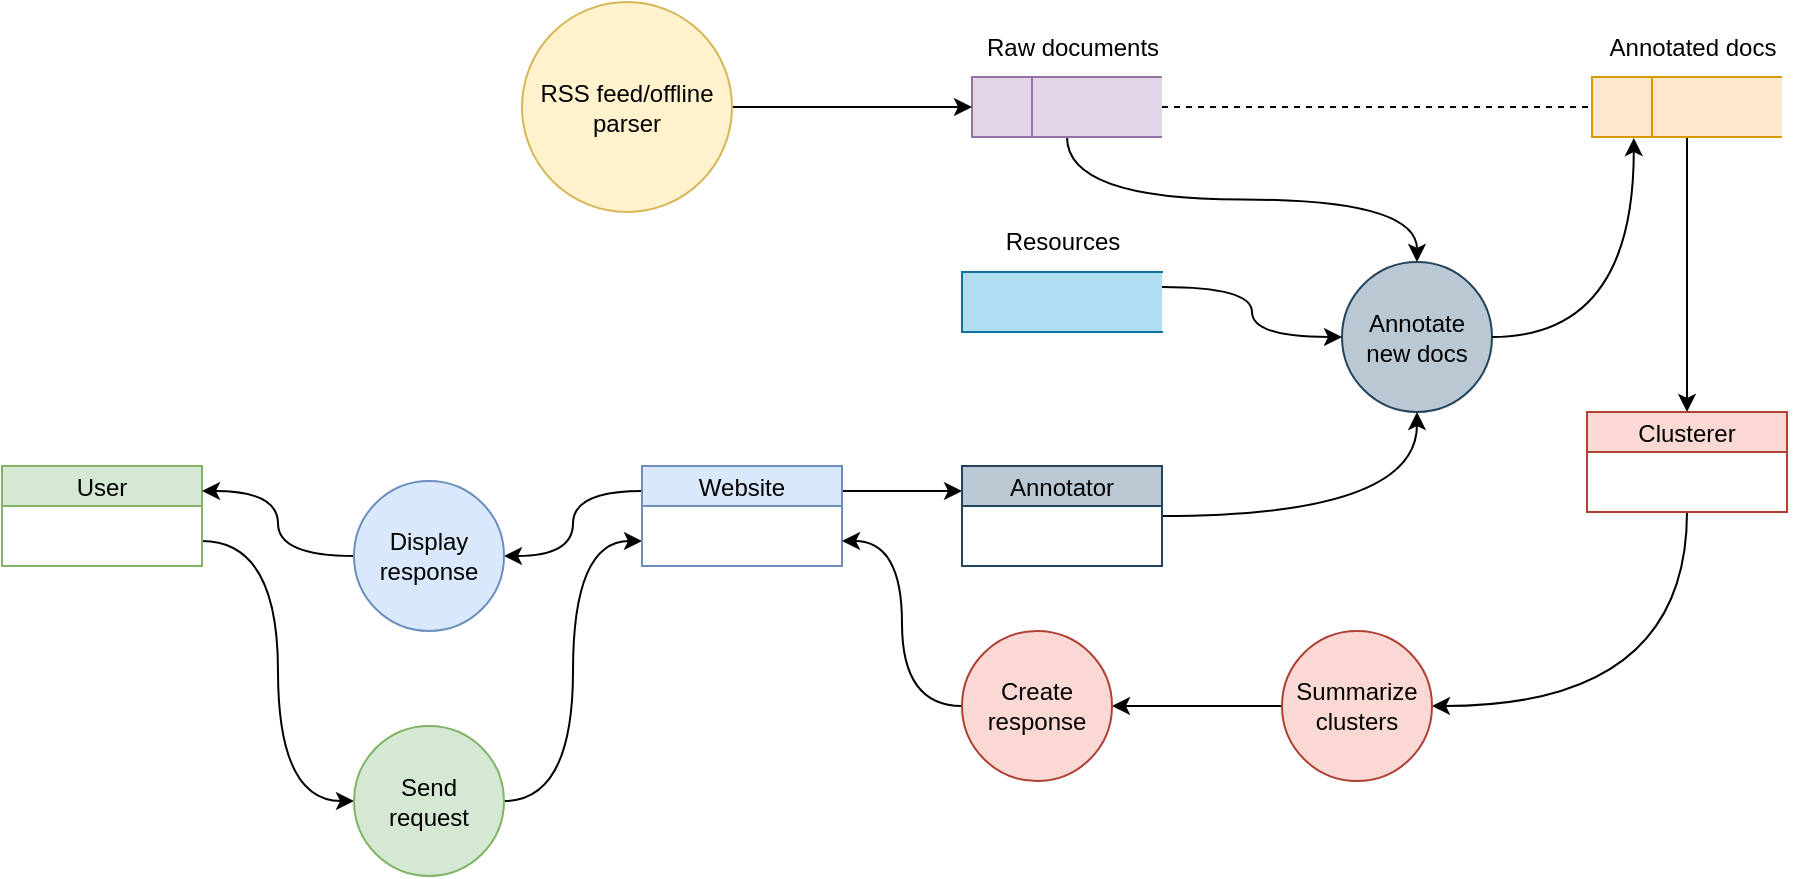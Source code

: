 <mxfile version="24.2.2" type="github">
  <diagram name="Page-1" id="ZlsqcZFTLOjH8oQmTIJ3">
    <mxGraphModel dx="1570" dy="1033" grid="0" gridSize="10" guides="1" tooltips="1" connect="1" arrows="1" fold="1" page="0" pageScale="1" pageWidth="827" pageHeight="1169" math="0" shadow="0">
      <root>
        <mxCell id="0" />
        <mxCell id="1" parent="0" />
        <mxCell id="BAZ7M3TzQ_T2DPc_dyxU-13" style="edgeStyle=orthogonalEdgeStyle;rounded=0;orthogonalLoop=1;jettySize=auto;html=1;exitX=1;exitY=0.75;exitDx=0;exitDy=0;entryX=0;entryY=0.5;entryDx=0;entryDy=0;curved=1;" edge="1" parent="1" source="BAZ7M3TzQ_T2DPc_dyxU-5" target="BAZ7M3TzQ_T2DPc_dyxU-6">
          <mxGeometry relative="1" as="geometry" />
        </mxCell>
        <mxCell id="BAZ7M3TzQ_T2DPc_dyxU-5" value="User" style="swimlane;fontStyle=0;childLayout=stackLayout;horizontal=1;startSize=20;fillColor=#d5e8d4;horizontalStack=0;resizeParent=1;resizeParentMax=0;resizeLast=0;collapsible=0;marginBottom=0;swimlaneFillColor=#ffffff;strokeColor=#82b366;" vertex="1" parent="1">
          <mxGeometry x="40" y="482" width="100" height="50" as="geometry" />
        </mxCell>
        <mxCell id="BAZ7M3TzQ_T2DPc_dyxU-11" style="edgeStyle=orthogonalEdgeStyle;rounded=0;orthogonalLoop=1;jettySize=auto;html=1;exitX=1;exitY=0.5;exitDx=0;exitDy=0;entryX=0;entryY=0.75;entryDx=0;entryDy=0;curved=1;" edge="1" parent="1" source="BAZ7M3TzQ_T2DPc_dyxU-6" target="BAZ7M3TzQ_T2DPc_dyxU-7">
          <mxGeometry relative="1" as="geometry" />
        </mxCell>
        <mxCell id="BAZ7M3TzQ_T2DPc_dyxU-6" value="Send&lt;div&gt;request&lt;/div&gt;" style="shape=ellipse;html=1;dashed=0;whiteSpace=wrap;aspect=fixed;perimeter=ellipsePerimeter;fillColor=#d5e8d4;strokeColor=#82b366;" vertex="1" parent="1">
          <mxGeometry x="216" y="612" width="75" height="75" as="geometry" />
        </mxCell>
        <mxCell id="BAZ7M3TzQ_T2DPc_dyxU-12" style="edgeStyle=orthogonalEdgeStyle;rounded=0;orthogonalLoop=1;jettySize=auto;html=1;exitX=0;exitY=0.25;exitDx=0;exitDy=0;entryX=1;entryY=0.5;entryDx=0;entryDy=0;curved=1;" edge="1" parent="1" source="BAZ7M3TzQ_T2DPc_dyxU-7" target="BAZ7M3TzQ_T2DPc_dyxU-8">
          <mxGeometry relative="1" as="geometry" />
        </mxCell>
        <mxCell id="BAZ7M3TzQ_T2DPc_dyxU-62" style="edgeStyle=orthogonalEdgeStyle;rounded=0;orthogonalLoop=1;jettySize=auto;html=1;exitX=1;exitY=0.25;exitDx=0;exitDy=0;entryX=0;entryY=0.25;entryDx=0;entryDy=0;" edge="1" parent="1" source="BAZ7M3TzQ_T2DPc_dyxU-7" target="BAZ7M3TzQ_T2DPc_dyxU-57">
          <mxGeometry relative="1" as="geometry" />
        </mxCell>
        <mxCell id="BAZ7M3TzQ_T2DPc_dyxU-7" value="Website" style="swimlane;fontStyle=0;childLayout=stackLayout;horizontal=1;startSize=20;fillColor=#dae8fc;horizontalStack=0;resizeParent=1;resizeParentMax=0;resizeLast=0;collapsible=0;marginBottom=0;swimlaneFillColor=#ffffff;strokeColor=#6c8ebf;" vertex="1" parent="1">
          <mxGeometry x="360" y="482" width="100" height="50" as="geometry" />
        </mxCell>
        <mxCell id="BAZ7M3TzQ_T2DPc_dyxU-14" style="edgeStyle=orthogonalEdgeStyle;rounded=0;orthogonalLoop=1;jettySize=auto;html=1;exitX=0;exitY=0.5;exitDx=0;exitDy=0;entryX=1;entryY=0.25;entryDx=0;entryDy=0;curved=1;" edge="1" parent="1" source="BAZ7M3TzQ_T2DPc_dyxU-8" target="BAZ7M3TzQ_T2DPc_dyxU-5">
          <mxGeometry relative="1" as="geometry" />
        </mxCell>
        <mxCell id="BAZ7M3TzQ_T2DPc_dyxU-8" value="Display response" style="shape=ellipse;html=1;dashed=0;whiteSpace=wrap;aspect=fixed;perimeter=ellipsePerimeter;fillColor=#dae8fc;strokeColor=#6c8ebf;" vertex="1" parent="1">
          <mxGeometry x="216" y="489.5" width="75" height="75" as="geometry" />
        </mxCell>
        <mxCell id="BAZ7M3TzQ_T2DPc_dyxU-27" style="edgeStyle=orthogonalEdgeStyle;rounded=0;orthogonalLoop=1;jettySize=auto;html=1;exitX=1;exitY=0.5;exitDx=0;exitDy=0;entryX=0;entryY=0.5;entryDx=0;entryDy=0;dashed=1;endArrow=none;endFill=0;" edge="1" parent="1" source="BAZ7M3TzQ_T2DPc_dyxU-16" target="BAZ7M3TzQ_T2DPc_dyxU-24">
          <mxGeometry relative="1" as="geometry" />
        </mxCell>
        <mxCell id="BAZ7M3TzQ_T2DPc_dyxU-30" style="edgeStyle=orthogonalEdgeStyle;rounded=0;orthogonalLoop=1;jettySize=auto;html=1;exitX=0.5;exitY=1;exitDx=0;exitDy=0;curved=1;" edge="1" parent="1" source="BAZ7M3TzQ_T2DPc_dyxU-16" target="BAZ7M3TzQ_T2DPc_dyxU-19">
          <mxGeometry relative="1" as="geometry" />
        </mxCell>
        <mxCell id="BAZ7M3TzQ_T2DPc_dyxU-16" value="" style="html=1;dashed=0;whiteSpace=wrap;shape=mxgraph.dfd.dataStoreID;align=left;spacingLeft=3;points=[[0,0],[0.5,0],[1,0],[0,0.5],[1,0.5],[0,1],[0.5,1],[1,1]];fillColor=#e1d5e7;strokeColor=#9673a6;" vertex="1" parent="1">
          <mxGeometry x="525" y="287.5" width="95" height="30" as="geometry" />
        </mxCell>
        <mxCell id="BAZ7M3TzQ_T2DPc_dyxU-17" value="Raw documents" style="text;html=1;align=center;verticalAlign=middle;resizable=0;points=[];autosize=1;strokeColor=none;fillColor=none;" vertex="1" parent="1">
          <mxGeometry x="520" y="257.5" width="110" height="30" as="geometry" />
        </mxCell>
        <mxCell id="BAZ7M3TzQ_T2DPc_dyxU-19" value="Annotate&lt;div&gt;new docs&lt;/div&gt;" style="shape=ellipse;html=1;dashed=0;whiteSpace=wrap;aspect=fixed;perimeter=ellipsePerimeter;fillColor=#bac8d3;strokeColor=#23445d;" vertex="1" parent="1">
          <mxGeometry x="710" y="380" width="75" height="75" as="geometry" />
        </mxCell>
        <mxCell id="BAZ7M3TzQ_T2DPc_dyxU-49" style="edgeStyle=orthogonalEdgeStyle;rounded=0;orthogonalLoop=1;jettySize=auto;html=1;exitX=0.5;exitY=1;exitDx=0;exitDy=0;entryX=0.5;entryY=0;entryDx=0;entryDy=0;curved=1;" edge="1" parent="1" source="BAZ7M3TzQ_T2DPc_dyxU-24" target="BAZ7M3TzQ_T2DPc_dyxU-48">
          <mxGeometry relative="1" as="geometry" />
        </mxCell>
        <mxCell id="BAZ7M3TzQ_T2DPc_dyxU-24" value="" style="html=1;dashed=0;whiteSpace=wrap;shape=mxgraph.dfd.dataStoreID;align=left;spacingLeft=3;points=[[0,0],[0.5,0],[1,0],[0,0.5],[1,0.5],[0,1],[0.5,1],[1,1]];fillColor=#ffe6cc;strokeColor=#d79b00;" vertex="1" parent="1">
          <mxGeometry x="835" y="287.5" width="95" height="30" as="geometry" />
        </mxCell>
        <mxCell id="BAZ7M3TzQ_T2DPc_dyxU-28" value="Annotated docs" style="text;html=1;align=center;verticalAlign=middle;resizable=0;points=[];autosize=1;strokeColor=none;fillColor=none;" vertex="1" parent="1">
          <mxGeometry x="830" y="257.5" width="110" height="30" as="geometry" />
        </mxCell>
        <mxCell id="BAZ7M3TzQ_T2DPc_dyxU-32" style="edgeStyle=orthogonalEdgeStyle;rounded=0;orthogonalLoop=1;jettySize=auto;html=1;exitX=1;exitY=0.5;exitDx=0;exitDy=0;entryX=0;entryY=0.5;entryDx=0;entryDy=0;" edge="1" parent="1" source="BAZ7M3TzQ_T2DPc_dyxU-31" target="BAZ7M3TzQ_T2DPc_dyxU-16">
          <mxGeometry relative="1" as="geometry" />
        </mxCell>
        <mxCell id="BAZ7M3TzQ_T2DPc_dyxU-31" value="RSS feed/offline parser" style="shape=ellipse;html=1;dashed=0;whiteSpace=wrap;aspect=fixed;perimeter=ellipsePerimeter;fillColor=#fff2cc;strokeColor=#d6b656;" vertex="1" parent="1">
          <mxGeometry x="300" y="250" width="105" height="105" as="geometry" />
        </mxCell>
        <mxCell id="BAZ7M3TzQ_T2DPc_dyxU-37" style="edgeStyle=orthogonalEdgeStyle;rounded=0;orthogonalLoop=1;jettySize=auto;html=1;exitX=1;exitY=0.25;exitDx=0;exitDy=0;entryX=0;entryY=0.5;entryDx=0;entryDy=0;curved=1;" edge="1" parent="1" source="BAZ7M3TzQ_T2DPc_dyxU-34" target="BAZ7M3TzQ_T2DPc_dyxU-19">
          <mxGeometry relative="1" as="geometry" />
        </mxCell>
        <mxCell id="BAZ7M3TzQ_T2DPc_dyxU-34" value="" style="html=1;dashed=0;whiteSpace=wrap;shape=partialRectangle;right=0;fillColor=#b1ddf0;strokeColor=#10739e;" vertex="1" parent="1">
          <mxGeometry x="520" y="385" width="100" height="30" as="geometry" />
        </mxCell>
        <mxCell id="BAZ7M3TzQ_T2DPc_dyxU-35" value="Resources" style="text;html=1;align=center;verticalAlign=middle;resizable=0;points=[];autosize=1;strokeColor=none;fillColor=none;" vertex="1" parent="1">
          <mxGeometry x="530" y="355" width="80" height="30" as="geometry" />
        </mxCell>
        <mxCell id="BAZ7M3TzQ_T2DPc_dyxU-39" style="edgeStyle=orthogonalEdgeStyle;rounded=0;orthogonalLoop=1;jettySize=auto;html=1;exitX=1;exitY=0.5;exitDx=0;exitDy=0;entryX=0.22;entryY=1.017;entryDx=0;entryDy=0;entryPerimeter=0;curved=1;" edge="1" parent="1" source="BAZ7M3TzQ_T2DPc_dyxU-19" target="BAZ7M3TzQ_T2DPc_dyxU-24">
          <mxGeometry relative="1" as="geometry" />
        </mxCell>
        <mxCell id="BAZ7M3TzQ_T2DPc_dyxU-51" style="edgeStyle=orthogonalEdgeStyle;rounded=0;orthogonalLoop=1;jettySize=auto;html=1;exitX=0.5;exitY=1;exitDx=0;exitDy=0;entryX=1;entryY=0.5;entryDx=0;entryDy=0;curved=1;" edge="1" parent="1" source="BAZ7M3TzQ_T2DPc_dyxU-48" target="BAZ7M3TzQ_T2DPc_dyxU-50">
          <mxGeometry relative="1" as="geometry" />
        </mxCell>
        <mxCell id="BAZ7M3TzQ_T2DPc_dyxU-48" value="Clusterer" style="swimlane;fontStyle=0;childLayout=stackLayout;horizontal=1;startSize=20;fillColor=#fad9d5;horizontalStack=0;resizeParent=1;resizeParentMax=0;resizeLast=0;collapsible=0;marginBottom=0;swimlaneFillColor=#ffffff;strokeColor=#ae4132;" vertex="1" parent="1">
          <mxGeometry x="832.5" y="455" width="100" height="50" as="geometry" />
        </mxCell>
        <mxCell id="BAZ7M3TzQ_T2DPc_dyxU-61" style="edgeStyle=orthogonalEdgeStyle;rounded=0;orthogonalLoop=1;jettySize=auto;html=1;exitX=0;exitY=0.5;exitDx=0;exitDy=0;entryX=1;entryY=0.5;entryDx=0;entryDy=0;" edge="1" parent="1" source="BAZ7M3TzQ_T2DPc_dyxU-50" target="BAZ7M3TzQ_T2DPc_dyxU-60">
          <mxGeometry relative="1" as="geometry" />
        </mxCell>
        <mxCell id="BAZ7M3TzQ_T2DPc_dyxU-50" value="Summarize clusters" style="shape=ellipse;html=1;dashed=0;whiteSpace=wrap;aspect=fixed;perimeter=ellipsePerimeter;fillColor=#fad9d5;strokeColor=#ae4132;" vertex="1" parent="1">
          <mxGeometry x="680" y="564.5" width="75" height="75" as="geometry" />
        </mxCell>
        <mxCell id="BAZ7M3TzQ_T2DPc_dyxU-59" style="edgeStyle=orthogonalEdgeStyle;rounded=0;orthogonalLoop=1;jettySize=auto;html=1;exitX=1;exitY=0.5;exitDx=0;exitDy=0;entryX=0.5;entryY=1;entryDx=0;entryDy=0;curved=1;" edge="1" parent="1" source="BAZ7M3TzQ_T2DPc_dyxU-57" target="BAZ7M3TzQ_T2DPc_dyxU-19">
          <mxGeometry relative="1" as="geometry" />
        </mxCell>
        <mxCell id="BAZ7M3TzQ_T2DPc_dyxU-57" value="Annotator" style="swimlane;fontStyle=0;childLayout=stackLayout;horizontal=1;startSize=20;fillColor=#bac8d3;horizontalStack=0;resizeParent=1;resizeParentMax=0;resizeLast=0;collapsible=0;marginBottom=0;swimlaneFillColor=#ffffff;strokeColor=#23445d;" vertex="1" parent="1">
          <mxGeometry x="520" y="482" width="100" height="50" as="geometry" />
        </mxCell>
        <mxCell id="BAZ7M3TzQ_T2DPc_dyxU-63" style="edgeStyle=orthogonalEdgeStyle;rounded=0;orthogonalLoop=1;jettySize=auto;html=1;exitX=0;exitY=0.5;exitDx=0;exitDy=0;entryX=1;entryY=0.75;entryDx=0;entryDy=0;curved=1;" edge="1" parent="1" source="BAZ7M3TzQ_T2DPc_dyxU-60" target="BAZ7M3TzQ_T2DPc_dyxU-7">
          <mxGeometry relative="1" as="geometry" />
        </mxCell>
        <mxCell id="BAZ7M3TzQ_T2DPc_dyxU-60" value="Create response" style="shape=ellipse;html=1;dashed=0;whiteSpace=wrap;aspect=fixed;perimeter=ellipsePerimeter;fillColor=#fad9d5;strokeColor=#ae4132;" vertex="1" parent="1">
          <mxGeometry x="520" y="564.5" width="75" height="75" as="geometry" />
        </mxCell>
      </root>
    </mxGraphModel>
  </diagram>
</mxfile>
